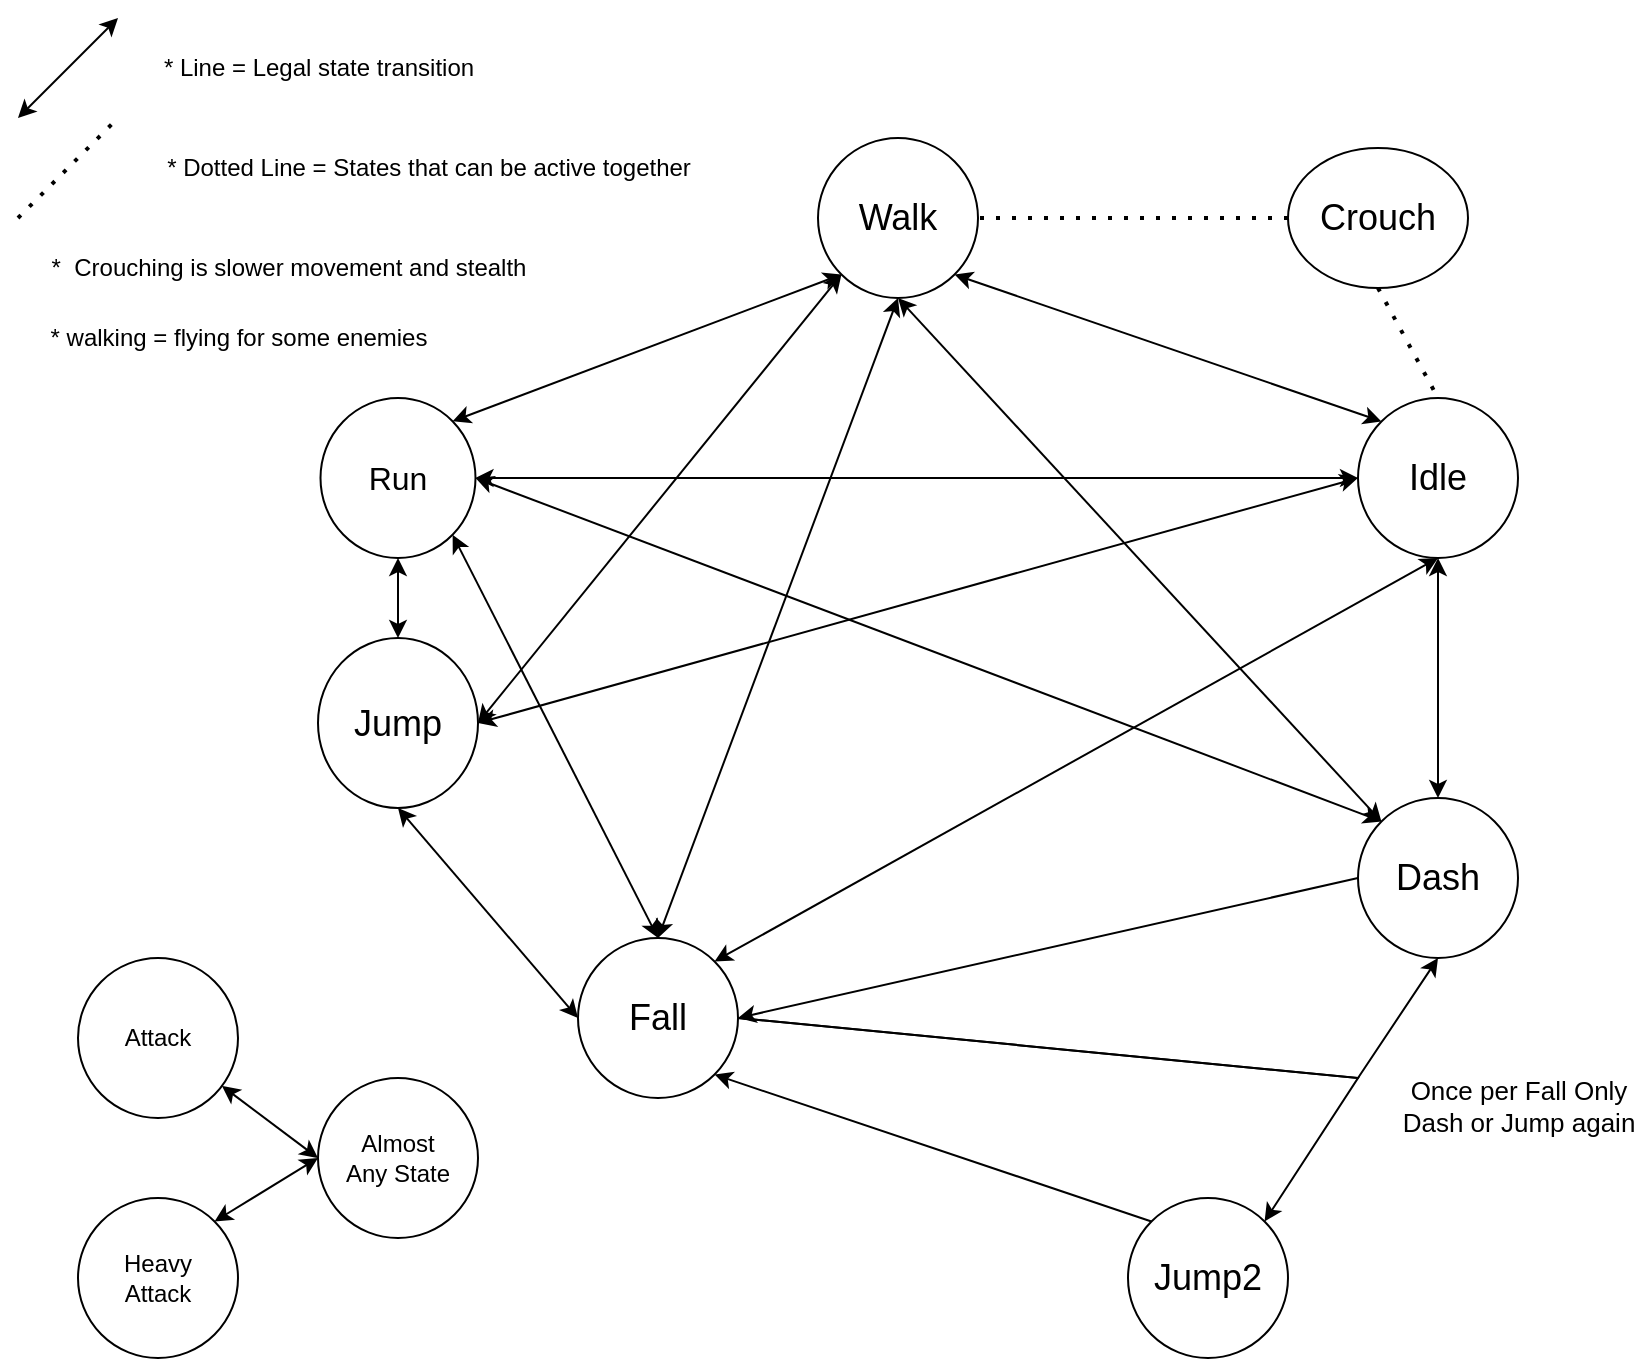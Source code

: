 <mxfile version="22.1.18" type="github">
  <diagram name="Page-1" id="90ahfY_ULuQqxvPG4P39">
    <mxGraphModel dx="1195" dy="628" grid="1" gridSize="10" guides="1" tooltips="1" connect="1" arrows="1" fold="1" page="1" pageScale="1" pageWidth="850" pageHeight="1100" math="0" shadow="0">
      <root>
        <mxCell id="0" />
        <mxCell id="1" parent="0" />
        <mxCell id="Plsr217Ogj1veVX39GXn-2" value="&lt;font style=&quot;font-size: 18px;&quot;&gt;Idle&lt;/font&gt;" style="ellipse;whiteSpace=wrap;html=1;aspect=fixed;" parent="1" vertex="1">
          <mxGeometry x="680" y="200" width="80" height="80" as="geometry" />
        </mxCell>
        <mxCell id="Plsr217Ogj1veVX39GXn-3" value="&lt;font style=&quot;font-size: 18px;&quot;&gt;Walk&lt;/font&gt;" style="ellipse;whiteSpace=wrap;html=1;aspect=fixed;" parent="1" vertex="1">
          <mxGeometry x="410" y="70" width="80" height="80" as="geometry" />
        </mxCell>
        <mxCell id="Plsr217Ogj1veVX39GXn-4" value="&lt;font size=&quot;3&quot;&gt;Run&lt;/font&gt;" style="ellipse;whiteSpace=wrap;html=1;" parent="1" vertex="1">
          <mxGeometry x="161.25" y="200" width="77.5" height="80" as="geometry" />
        </mxCell>
        <mxCell id="Plsr217Ogj1veVX39GXn-10" value="&lt;font style=&quot;font-size: 18px;&quot;&gt;Crouch&lt;/font&gt;" style="ellipse;whiteSpace=wrap;html=1;" parent="1" vertex="1">
          <mxGeometry x="645" y="75" width="90" height="70" as="geometry" />
        </mxCell>
        <mxCell id="Plsr217Ogj1veVX39GXn-18" value="&lt;font style=&quot;font-size: 18px;&quot;&gt;Jump&lt;/font&gt;" style="ellipse;whiteSpace=wrap;html=1;direction=south;" parent="1" vertex="1">
          <mxGeometry x="160" y="320" width="80" height="85" as="geometry" />
        </mxCell>
        <mxCell id="Plsr217Ogj1veVX39GXn-23" value="&lt;font style=&quot;font-size: 18px;&quot;&gt;Fall&lt;/font&gt;" style="ellipse;whiteSpace=wrap;html=1;" parent="1" vertex="1">
          <mxGeometry x="290" y="470" width="80" height="80" as="geometry" />
        </mxCell>
        <mxCell id="XCMqTa8xG1903V8Pg2Ft-16" value="" style="endArrow=none;dashed=1;html=1;dashPattern=1 3;strokeWidth=2;rounded=0;exitX=0.5;exitY=1;exitDx=0;exitDy=0;entryX=0.5;entryY=0;entryDx=0;entryDy=0;" edge="1" parent="1" source="Plsr217Ogj1veVX39GXn-10" target="Plsr217Ogj1veVX39GXn-2">
          <mxGeometry width="50" height="50" relative="1" as="geometry">
            <mxPoint x="757.5" y="230" as="sourcePoint" />
            <mxPoint x="707.5" y="200" as="targetPoint" />
          </mxGeometry>
        </mxCell>
        <mxCell id="XCMqTa8xG1903V8Pg2Ft-21" value="*&amp;nbsp; Crouching is slower movement and stealth" style="text;html=1;align=center;verticalAlign=middle;resizable=0;points=[];autosize=1;strokeColor=none;fillColor=none;" vertex="1" parent="1">
          <mxGeometry x="10" y="120" width="270" height="30" as="geometry" />
        </mxCell>
        <mxCell id="XCMqTa8xG1903V8Pg2Ft-22" value="&lt;font style=&quot;font-size: 18px;&quot;&gt;Dash&lt;/font&gt;" style="ellipse;whiteSpace=wrap;html=1;" vertex="1" parent="1">
          <mxGeometry x="680" y="400" width="80" height="80" as="geometry" />
        </mxCell>
        <mxCell id="XCMqTa8xG1903V8Pg2Ft-23" value="* walking = flying for some enemies" style="text;html=1;align=center;verticalAlign=middle;resizable=0;points=[];autosize=1;strokeColor=none;fillColor=none;" vertex="1" parent="1">
          <mxGeometry x="10" y="155" width="220" height="30" as="geometry" />
        </mxCell>
        <mxCell id="XCMqTa8xG1903V8Pg2Ft-25" value="" style="endArrow=classic;startArrow=classic;html=1;rounded=0;exitX=1;exitY=1;exitDx=0;exitDy=0;entryX=0;entryY=0;entryDx=0;entryDy=0;" edge="1" parent="1" source="Plsr217Ogj1veVX39GXn-3" target="Plsr217Ogj1veVX39GXn-2">
          <mxGeometry width="50" height="50" relative="1" as="geometry">
            <mxPoint x="617.5" y="90" as="sourcePoint" />
            <mxPoint x="697.5" y="110" as="targetPoint" />
          </mxGeometry>
        </mxCell>
        <mxCell id="XCMqTa8xG1903V8Pg2Ft-26" value="" style="endArrow=classic;startArrow=classic;html=1;rounded=0;exitX=1;exitY=0.5;exitDx=0;exitDy=0;entryX=0;entryY=0.5;entryDx=0;entryDy=0;" edge="1" parent="1" source="Plsr217Ogj1veVX39GXn-4" target="Plsr217Ogj1veVX39GXn-2">
          <mxGeometry width="50" height="50" relative="1" as="geometry">
            <mxPoint x="627.5" y="100" as="sourcePoint" />
            <mxPoint x="717.5" y="150" as="targetPoint" />
          </mxGeometry>
        </mxCell>
        <mxCell id="XCMqTa8xG1903V8Pg2Ft-27" value="" style="endArrow=none;dashed=1;html=1;dashPattern=1 3;strokeWidth=2;rounded=0;exitX=0;exitY=0.5;exitDx=0;exitDy=0;entryX=1;entryY=0.5;entryDx=0;entryDy=0;" edge="1" parent="1" source="Plsr217Ogj1veVX39GXn-10" target="Plsr217Ogj1veVX39GXn-3">
          <mxGeometry width="50" height="50" relative="1" as="geometry">
            <mxPoint x="757.5" y="250" as="sourcePoint" />
            <mxPoint x="605.784" y="118.284" as="targetPoint" />
          </mxGeometry>
        </mxCell>
        <mxCell id="XCMqTa8xG1903V8Pg2Ft-29" value="" style="endArrow=classic;startArrow=classic;html=1;rounded=0;" edge="1" parent="1">
          <mxGeometry width="50" height="50" relative="1" as="geometry">
            <mxPoint x="10" y="60" as="sourcePoint" />
            <mxPoint x="60" y="10" as="targetPoint" />
          </mxGeometry>
        </mxCell>
        <mxCell id="XCMqTa8xG1903V8Pg2Ft-30" value="* Line = Legal state transition" style="text;html=1;align=center;verticalAlign=middle;resizable=0;points=[];autosize=1;strokeColor=none;fillColor=none;" vertex="1" parent="1">
          <mxGeometry x="70" y="20" width="180" height="30" as="geometry" />
        </mxCell>
        <mxCell id="XCMqTa8xG1903V8Pg2Ft-31" value="" style="endArrow=none;dashed=1;html=1;dashPattern=1 3;strokeWidth=2;rounded=0;" edge="1" parent="1">
          <mxGeometry width="50" height="50" relative="1" as="geometry">
            <mxPoint x="10" y="110" as="sourcePoint" />
            <mxPoint x="60" y="60" as="targetPoint" />
          </mxGeometry>
        </mxCell>
        <mxCell id="XCMqTa8xG1903V8Pg2Ft-32" value="* Dotted Line = States that can be active together" style="text;html=1;align=center;verticalAlign=middle;resizable=0;points=[];autosize=1;strokeColor=none;fillColor=none;" vertex="1" parent="1">
          <mxGeometry x="70" y="70" width="290" height="30" as="geometry" />
        </mxCell>
        <mxCell id="XCMqTa8xG1903V8Pg2Ft-34" value="" style="endArrow=classic;startArrow=classic;html=1;rounded=0;exitX=0;exitY=1;exitDx=0;exitDy=0;entryX=1;entryY=0;entryDx=0;entryDy=0;" edge="1" parent="1" source="Plsr217Ogj1veVX39GXn-3" target="Plsr217Ogj1veVX39GXn-4">
          <mxGeometry width="50" height="50" relative="1" as="geometry">
            <mxPoint x="577.5" y="130" as="sourcePoint" />
            <mxPoint x="557.5" y="160" as="targetPoint" />
          </mxGeometry>
        </mxCell>
        <mxCell id="XCMqTa8xG1903V8Pg2Ft-36" value="" style="endArrow=classic;startArrow=classic;html=1;rounded=0;exitX=0.5;exitY=0;exitDx=0;exitDy=0;entryX=0;entryY=1;entryDx=0;entryDy=0;" edge="1" parent="1" source="Plsr217Ogj1veVX39GXn-18" target="Plsr217Ogj1veVX39GXn-3">
          <mxGeometry width="50" height="50" relative="1" as="geometry">
            <mxPoint x="360" y="543" as="sourcePoint" />
            <mxPoint x="450" y="140" as="targetPoint" />
          </mxGeometry>
        </mxCell>
        <mxCell id="XCMqTa8xG1903V8Pg2Ft-37" value="" style="endArrow=classic;startArrow=classic;html=1;rounded=0;exitX=0.5;exitY=0;exitDx=0;exitDy=0;entryX=0;entryY=0.5;entryDx=0;entryDy=0;" edge="1" parent="1" source="Plsr217Ogj1veVX39GXn-18" target="Plsr217Ogj1veVX39GXn-2">
          <mxGeometry width="50" height="50" relative="1" as="geometry">
            <mxPoint x="638" y="230" as="sourcePoint" />
            <mxPoint x="710" y="180" as="targetPoint" />
          </mxGeometry>
        </mxCell>
        <mxCell id="XCMqTa8xG1903V8Pg2Ft-38" value="" style="endArrow=classic;startArrow=classic;html=1;rounded=0;exitX=0;exitY=0.5;exitDx=0;exitDy=0;entryX=0.5;entryY=1;entryDx=0;entryDy=0;" edge="1" parent="1" source="Plsr217Ogj1veVX39GXn-18" target="Plsr217Ogj1veVX39GXn-4">
          <mxGeometry width="50" height="50" relative="1" as="geometry">
            <mxPoint x="601" y="300" as="sourcePoint" />
            <mxPoint x="729" y="178" as="targetPoint" />
          </mxGeometry>
        </mxCell>
        <mxCell id="XCMqTa8xG1903V8Pg2Ft-40" value="" style="endArrow=classic;startArrow=classic;html=1;rounded=0;exitX=0;exitY=0.5;exitDx=0;exitDy=0;entryX=1;entryY=0.5;entryDx=0;entryDy=0;" edge="1" parent="1" source="Plsr217Ogj1veVX39GXn-23" target="Plsr217Ogj1veVX39GXn-18">
          <mxGeometry width="50" height="50" relative="1" as="geometry">
            <mxPoint x="490" y="530" as="sourcePoint" />
            <mxPoint x="460" y="435" as="targetPoint" />
          </mxGeometry>
        </mxCell>
        <mxCell id="XCMqTa8xG1903V8Pg2Ft-44" value="&lt;font style=&quot;font-size: 18px;&quot;&gt;Jump2&lt;/font&gt;" style="ellipse;whiteSpace=wrap;html=1;" vertex="1" parent="1">
          <mxGeometry x="565" y="600" width="80" height="80" as="geometry" />
        </mxCell>
        <mxCell id="XCMqTa8xG1903V8Pg2Ft-46" value="" style="endArrow=classic;startArrow=classic;html=1;rounded=0;exitX=0.5;exitY=0;exitDx=0;exitDy=0;entryX=0.5;entryY=1;entryDx=0;entryDy=0;" edge="1" parent="1" source="Plsr217Ogj1veVX39GXn-23" target="Plsr217Ogj1veVX39GXn-3">
          <mxGeometry width="50" height="50" relative="1" as="geometry">
            <mxPoint x="702" y="422" as="sourcePoint" />
            <mxPoint x="503" y="412" as="targetPoint" />
          </mxGeometry>
        </mxCell>
        <mxCell id="XCMqTa8xG1903V8Pg2Ft-47" value="" style="endArrow=classic;startArrow=classic;html=1;rounded=0;exitX=0.5;exitY=0;exitDx=0;exitDy=0;entryX=1;entryY=1;entryDx=0;entryDy=0;" edge="1" parent="1" source="Plsr217Ogj1veVX39GXn-23" target="Plsr217Ogj1veVX39GXn-4">
          <mxGeometry width="50" height="50" relative="1" as="geometry">
            <mxPoint x="712" y="432" as="sourcePoint" />
            <mxPoint x="260" y="240" as="targetPoint" />
          </mxGeometry>
        </mxCell>
        <mxCell id="XCMqTa8xG1903V8Pg2Ft-49" value="Attack" style="ellipse;whiteSpace=wrap;html=1;" vertex="1" parent="1">
          <mxGeometry x="40" y="480" width="80" height="80" as="geometry" />
        </mxCell>
        <mxCell id="XCMqTa8xG1903V8Pg2Ft-53" value="Almost&lt;br&gt;Any State" style="ellipse;whiteSpace=wrap;html=1;aspect=fixed;" vertex="1" parent="1">
          <mxGeometry x="160" y="540" width="80" height="80" as="geometry" />
        </mxCell>
        <mxCell id="XCMqTa8xG1903V8Pg2Ft-57" value="" style="endArrow=classic;startArrow=classic;html=1;rounded=0;exitX=0;exitY=0.5;exitDx=0;exitDy=0;" edge="1" parent="1" source="XCMqTa8xG1903V8Pg2Ft-53" target="XCMqTa8xG1903V8Pg2Ft-49">
          <mxGeometry width="50" height="50" relative="1" as="geometry">
            <mxPoint x="407" y="522" as="sourcePoint" />
            <mxPoint x="198" y="352" as="targetPoint" />
          </mxGeometry>
        </mxCell>
        <mxCell id="XCMqTa8xG1903V8Pg2Ft-58" value="Heavy&lt;br&gt;Attack" style="ellipse;whiteSpace=wrap;html=1;" vertex="1" parent="1">
          <mxGeometry x="40" y="600" width="80" height="80" as="geometry" />
        </mxCell>
        <mxCell id="XCMqTa8xG1903V8Pg2Ft-59" value="" style="endArrow=classic;startArrow=classic;html=1;rounded=0;exitX=0;exitY=0.5;exitDx=0;exitDy=0;entryX=1;entryY=0;entryDx=0;entryDy=0;" edge="1" parent="1" source="XCMqTa8xG1903V8Pg2Ft-53" target="XCMqTa8xG1903V8Pg2Ft-58">
          <mxGeometry width="50" height="50" relative="1" as="geometry">
            <mxPoint x="170" y="570" as="sourcePoint" />
            <mxPoint x="130" y="570" as="targetPoint" />
          </mxGeometry>
        </mxCell>
        <mxCell id="XCMqTa8xG1903V8Pg2Ft-60" value="" style="endArrow=classic;startArrow=classic;html=1;rounded=0;entryX=0.5;entryY=1;entryDx=0;entryDy=0;exitX=1;exitY=0;exitDx=0;exitDy=0;" edge="1" parent="1" source="Plsr217Ogj1veVX39GXn-23" target="Plsr217Ogj1veVX39GXn-2">
          <mxGeometry width="50" height="50" relative="1" as="geometry">
            <mxPoint x="690" y="480" as="sourcePoint" />
            <mxPoint x="690" y="320" as="targetPoint" />
          </mxGeometry>
        </mxCell>
        <mxCell id="XCMqTa8xG1903V8Pg2Ft-63" value="" style="endArrow=classic;html=1;rounded=0;exitX=0;exitY=0;exitDx=0;exitDy=0;entryX=1;entryY=1;entryDx=0;entryDy=0;" edge="1" parent="1" source="XCMqTa8xG1903V8Pg2Ft-44" target="Plsr217Ogj1veVX39GXn-23">
          <mxGeometry width="50" height="50" relative="1" as="geometry">
            <mxPoint x="238" y="472" as="sourcePoint" />
            <mxPoint x="410" y="550" as="targetPoint" />
          </mxGeometry>
        </mxCell>
        <mxCell id="XCMqTa8xG1903V8Pg2Ft-64" value="" style="endArrow=classic;html=1;rounded=0;exitX=0;exitY=0.5;exitDx=0;exitDy=0;entryX=1;entryY=0.5;entryDx=0;entryDy=0;" edge="1" parent="1" source="XCMqTa8xG1903V8Pg2Ft-22" target="Plsr217Ogj1veVX39GXn-23">
          <mxGeometry width="50" height="50" relative="1" as="geometry">
            <mxPoint x="238" y="472" as="sourcePoint" />
            <mxPoint x="410" y="650" as="targetPoint" />
          </mxGeometry>
        </mxCell>
        <mxCell id="XCMqTa8xG1903V8Pg2Ft-66" value="" style="endArrow=classic;startArrow=classic;html=1;rounded=0;exitX=1;exitY=0.5;exitDx=0;exitDy=0;entryX=0;entryY=0;entryDx=0;entryDy=0;" edge="1" parent="1" source="Plsr217Ogj1veVX39GXn-4" target="XCMqTa8xG1903V8Pg2Ft-22">
          <mxGeometry width="50" height="50" relative="1" as="geometry">
            <mxPoint x="266" y="413" as="sourcePoint" />
            <mxPoint x="660" y="250" as="targetPoint" />
          </mxGeometry>
        </mxCell>
        <mxCell id="XCMqTa8xG1903V8Pg2Ft-67" value="" style="endArrow=classic;startArrow=classic;html=1;rounded=0;exitX=0.5;exitY=0;exitDx=0;exitDy=0;entryX=0.5;entryY=1;entryDx=0;entryDy=0;" edge="1" parent="1" source="XCMqTa8xG1903V8Pg2Ft-22" target="Plsr217Ogj1veVX39GXn-2">
          <mxGeometry width="50" height="50" relative="1" as="geometry">
            <mxPoint x="266" y="413" as="sourcePoint" />
            <mxPoint x="660" y="250" as="targetPoint" />
          </mxGeometry>
        </mxCell>
        <mxCell id="XCMqTa8xG1903V8Pg2Ft-68" value="" style="endArrow=classic;html=1;rounded=0;entryX=0.5;entryY=1;entryDx=0;entryDy=0;" edge="1" parent="1" target="XCMqTa8xG1903V8Pg2Ft-22">
          <mxGeometry relative="1" as="geometry">
            <mxPoint x="370" y="510" as="sourcePoint" />
            <mxPoint x="560" y="390" as="targetPoint" />
            <Array as="points">
              <mxPoint x="680" y="540" />
            </Array>
          </mxGeometry>
        </mxCell>
        <mxCell id="XCMqTa8xG1903V8Pg2Ft-69" value="&lt;font style=&quot;font-size: 13px;&quot;&gt;Once per Fall Only&lt;br&gt;Dash or Jump again&lt;br&gt;&lt;br&gt;&lt;/font&gt;" style="edgeLabel;resizable=0;html=1;align=center;verticalAlign=middle;" connectable="0" vertex="1" parent="XCMqTa8xG1903V8Pg2Ft-68">
          <mxGeometry relative="1" as="geometry">
            <mxPoint x="199" y="33" as="offset" />
          </mxGeometry>
        </mxCell>
        <mxCell id="XCMqTa8xG1903V8Pg2Ft-70" value="" style="endArrow=classic;html=1;rounded=0;entryX=1;entryY=0;entryDx=0;entryDy=0;" edge="1" parent="1" target="XCMqTa8xG1903V8Pg2Ft-44">
          <mxGeometry relative="1" as="geometry">
            <mxPoint x="370" y="510" as="sourcePoint" />
            <mxPoint x="478" y="523" as="targetPoint" />
            <Array as="points">
              <mxPoint x="680" y="540" />
            </Array>
          </mxGeometry>
        </mxCell>
        <mxCell id="XCMqTa8xG1903V8Pg2Ft-72" value="" style="endArrow=classic;startArrow=classic;html=1;rounded=0;exitX=0.5;exitY=1;exitDx=0;exitDy=0;entryX=0;entryY=0;entryDx=0;entryDy=0;" edge="1" parent="1" source="Plsr217Ogj1veVX39GXn-3" target="XCMqTa8xG1903V8Pg2Ft-22">
          <mxGeometry width="50" height="50" relative="1" as="geometry">
            <mxPoint x="249" y="278" as="sourcePoint" />
            <mxPoint x="450" y="455" as="targetPoint" />
          </mxGeometry>
        </mxCell>
      </root>
    </mxGraphModel>
  </diagram>
</mxfile>
